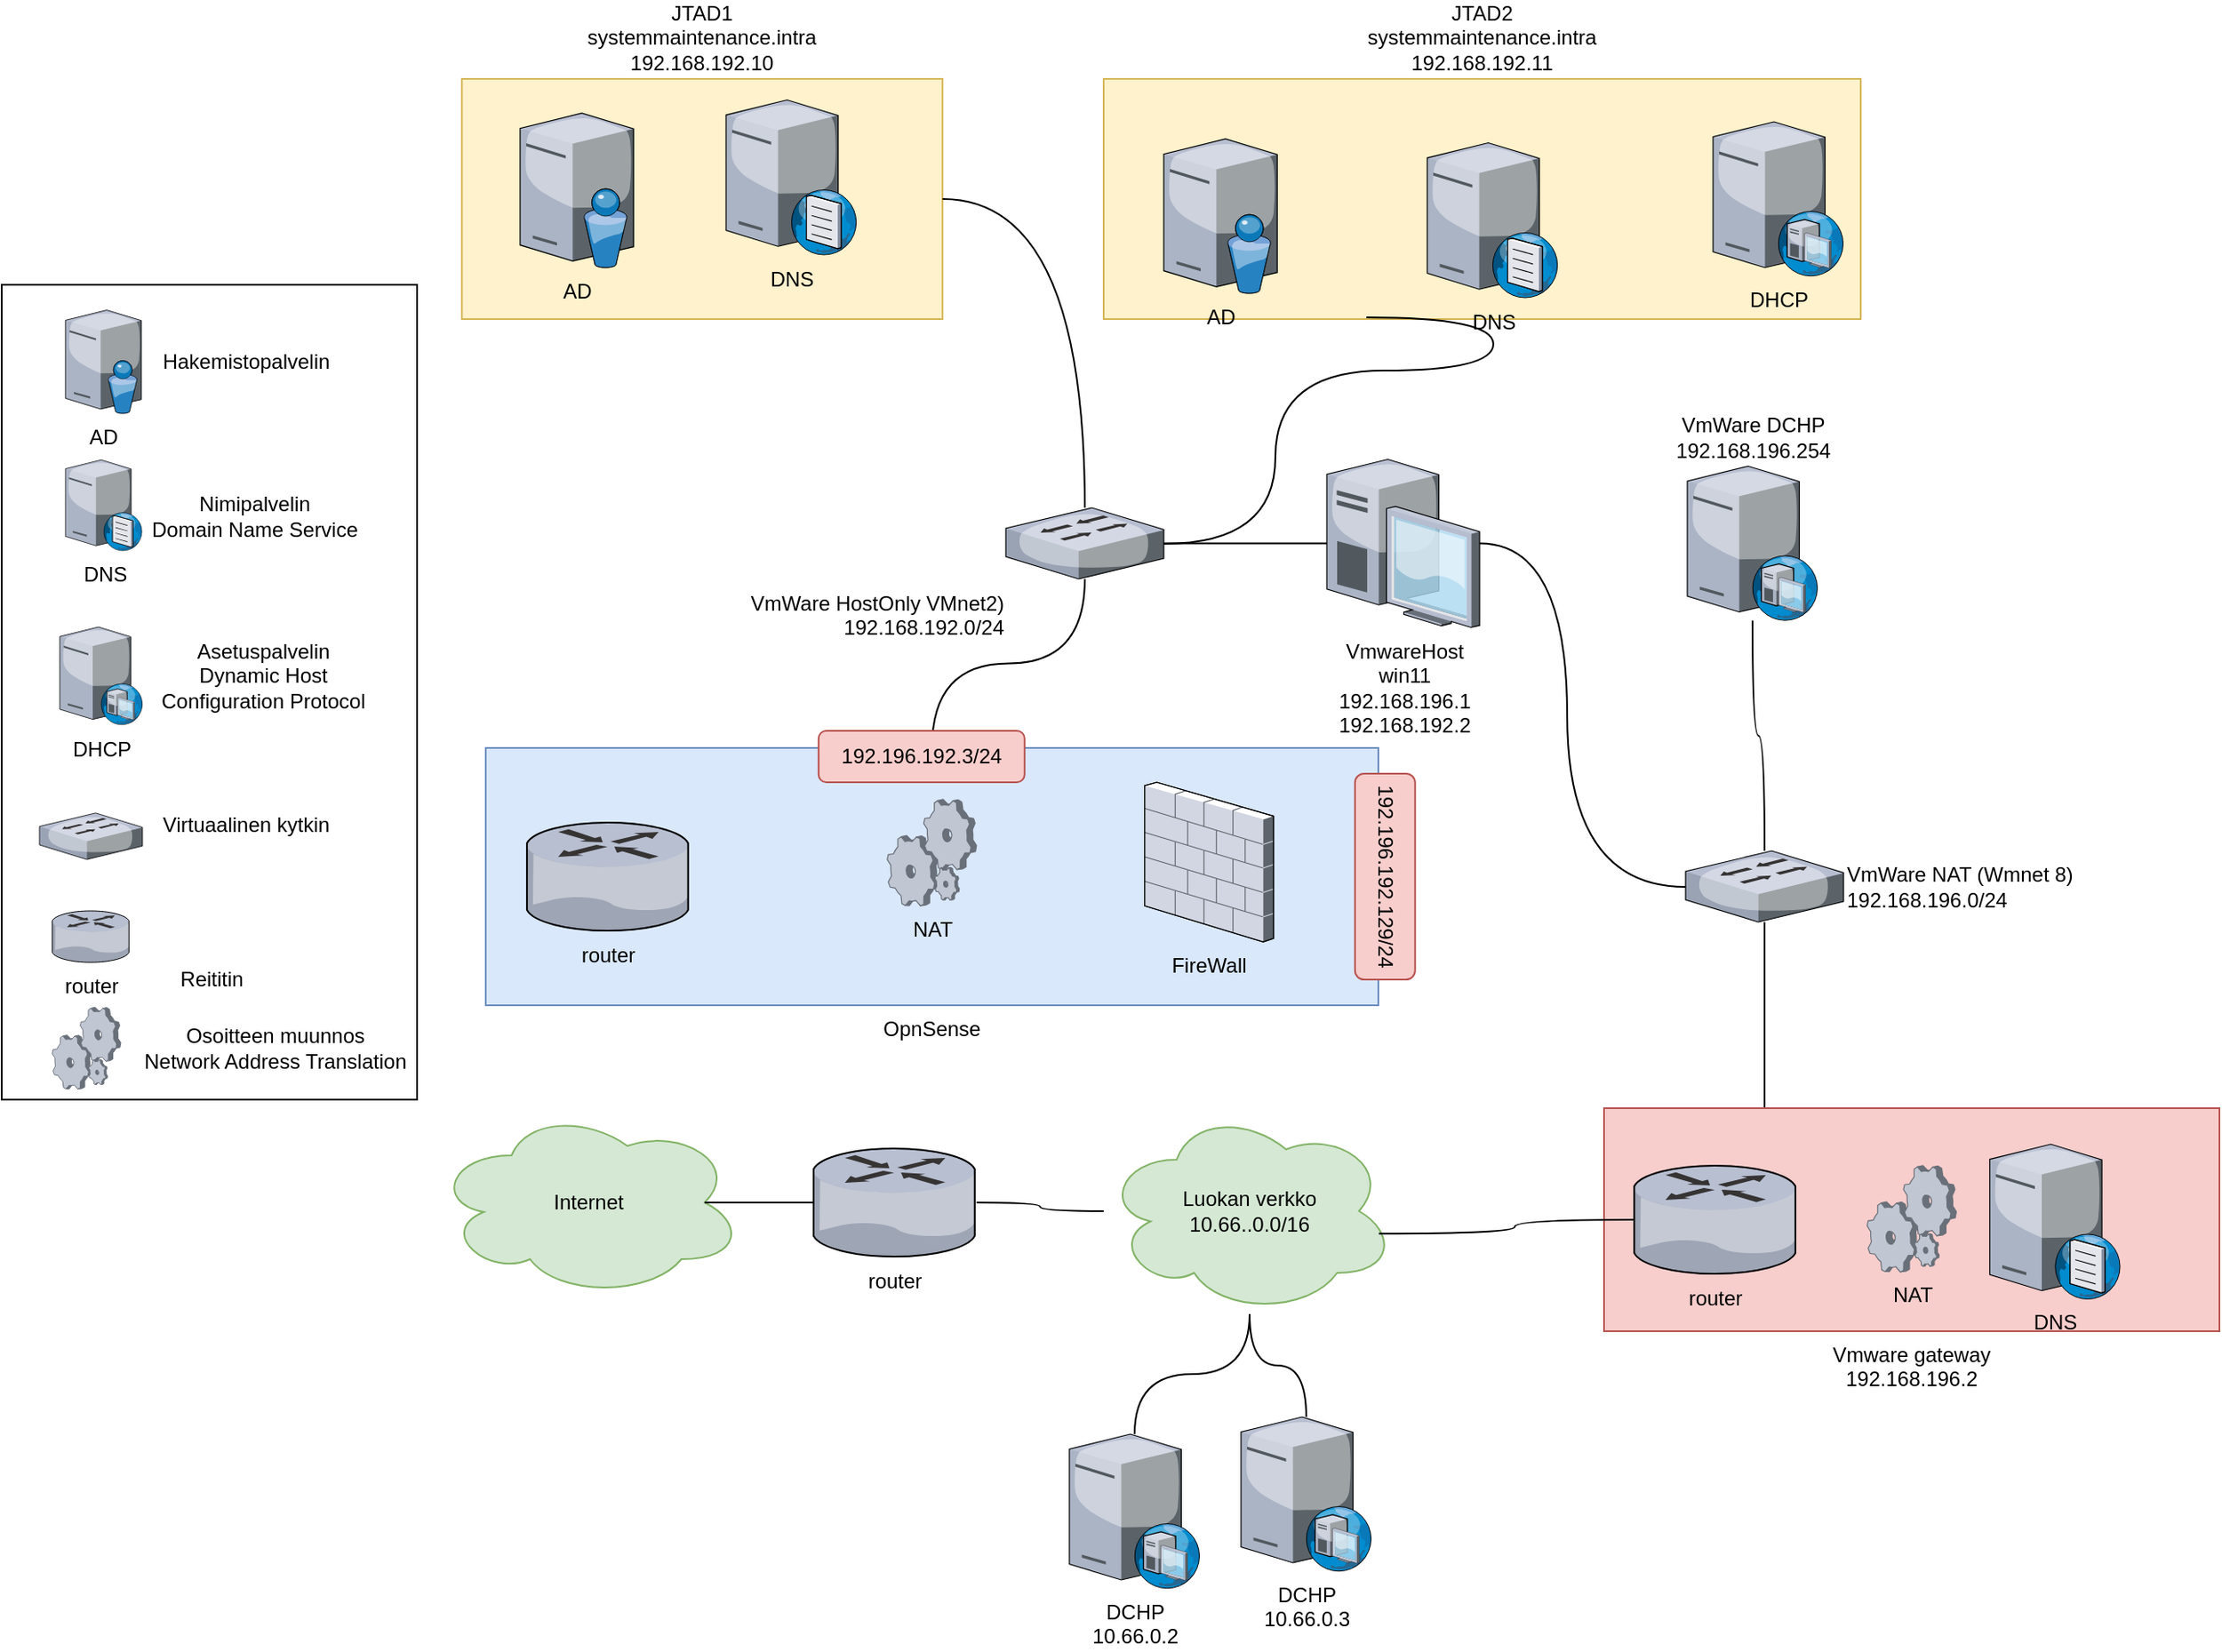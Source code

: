 <mxfile version="20.6.2" type="device"><diagram id="ndF69ZTKd1RfCp17hW2q" name="Page-1"><mxGraphModel dx="2272" dy="2054" grid="1" gridSize="10" guides="1" tooltips="1" connect="1" arrows="1" fold="1" page="1" pageScale="1" pageWidth="850" pageHeight="1100" math="0" shadow="0"><root><mxCell id="0"/><mxCell id="1" parent="0"/><mxCell id="uzRV-soPu9lA2MZruEvs-52" style="edgeStyle=orthogonalEdgeStyle;curved=1;orthogonalLoop=1;jettySize=auto;html=1;endArrow=none;endFill=0;" edge="1" parent="1" source="uzRV-soPu9lA2MZruEvs-1" target="uzRV-soPu9lA2MZruEvs-39"><mxGeometry relative="1" as="geometry"/></mxCell><mxCell id="uzRV-soPu9lA2MZruEvs-56" style="edgeStyle=orthogonalEdgeStyle;curved=1;orthogonalLoop=1;jettySize=auto;html=1;endArrow=none;endFill=0;" edge="1" parent="1" source="uzRV-soPu9lA2MZruEvs-1" target="uzRV-soPu9lA2MZruEvs-37"><mxGeometry relative="1" as="geometry"/></mxCell><mxCell id="uzRV-soPu9lA2MZruEvs-57" style="edgeStyle=orthogonalEdgeStyle;curved=1;orthogonalLoop=1;jettySize=auto;html=1;endArrow=none;endFill=0;" edge="1" parent="1" source="uzRV-soPu9lA2MZruEvs-1" target="uzRV-soPu9lA2MZruEvs-36"><mxGeometry relative="1" as="geometry"/></mxCell><mxCell id="uzRV-soPu9lA2MZruEvs-1" value="Luokan verkko&lt;br&gt;10.66..0.0/16" style="ellipse;shape=cloud;whiteSpace=wrap;html=1;fillColor=#d5e8d4;strokeColor=#82b366;" vertex="1" parent="1"><mxGeometry x="40" y="-430" width="170" height="120" as="geometry"/></mxCell><mxCell id="uzRV-soPu9lA2MZruEvs-47" style="edgeStyle=orthogonalEdgeStyle;curved=1;orthogonalLoop=1;jettySize=auto;html=1;endArrow=none;endFill=0;" edge="1" parent="1" source="uzRV-soPu9lA2MZruEvs-2" target="uzRV-soPu9lA2MZruEvs-23"><mxGeometry relative="1" as="geometry"><Array as="points"><mxPoint x="310" y="-759"/><mxPoint x="310" y="-559"/></Array></mxGeometry></mxCell><mxCell id="uzRV-soPu9lA2MZruEvs-2" value="VmwareHost&lt;br&gt;win11&lt;br&gt;192.168.196.1&lt;br&gt;192.168.192.2" style="verticalLabelPosition=bottom;sketch=0;aspect=fixed;html=1;verticalAlign=top;strokeColor=none;align=center;outlineConnect=0;shape=mxgraph.citrix.desktop;" vertex="1" parent="1"><mxGeometry x="170" y="-808.25" width="89" height="98" as="geometry"/></mxCell><mxCell id="uzRV-soPu9lA2MZruEvs-49" style="edgeStyle=orthogonalEdgeStyle;curved=1;orthogonalLoop=1;jettySize=auto;html=1;endArrow=none;endFill=0;" edge="1" parent="1" source="uzRV-soPu9lA2MZruEvs-23"><mxGeometry relative="1" as="geometry"><mxPoint x="425" y="-430" as="targetPoint"/></mxGeometry></mxCell><mxCell id="uzRV-soPu9lA2MZruEvs-23" value="VmWare NAT (Wmnet 8)&lt;br&gt;192.168.196.0/24" style="verticalLabelPosition=middle;sketch=0;aspect=fixed;html=1;verticalAlign=middle;strokeColor=none;align=left;outlineConnect=0;shape=mxgraph.citrix.switch;labelPosition=right;" vertex="1" parent="1"><mxGeometry x="379" y="-580" width="92" height="41.5" as="geometry"/></mxCell><mxCell id="uzRV-soPu9lA2MZruEvs-43" style="edgeStyle=orthogonalEdgeStyle;curved=1;orthogonalLoop=1;jettySize=auto;html=1;endArrow=none;endFill=0;" edge="1" parent="1" source="uzRV-soPu9lA2MZruEvs-24" target="uzRV-soPu9lA2MZruEvs-19"><mxGeometry relative="1" as="geometry"/></mxCell><mxCell id="uzRV-soPu9lA2MZruEvs-45" style="edgeStyle=orthogonalEdgeStyle;curved=1;orthogonalLoop=1;jettySize=auto;html=1;endArrow=none;endFill=0;" edge="1" parent="1" source="uzRV-soPu9lA2MZruEvs-24" target="uzRV-soPu9lA2MZruEvs-2"><mxGeometry relative="1" as="geometry"/></mxCell><mxCell id="uzRV-soPu9lA2MZruEvs-24" value="VmWare HostOnly VMnet2)&lt;br&gt;192.168.192.0/24" style="verticalLabelPosition=bottom;sketch=0;aspect=fixed;html=1;verticalAlign=top;strokeColor=none;align=right;outlineConnect=0;shape=mxgraph.citrix.switch;labelPosition=left;" vertex="1" parent="1"><mxGeometry x="-17" y="-780" width="92" height="41.5" as="geometry"/></mxCell><mxCell id="uzRV-soPu9lA2MZruEvs-32" value="Vmware gateway&#10;192.168.196.2" style="group;labelPosition=center;verticalLabelPosition=bottom;align=center;verticalAlign=top;" vertex="1" connectable="0" parent="1"><mxGeometry x="331.5" y="-430" width="358.5" height="130" as="geometry"/></mxCell><mxCell id="uzRV-soPu9lA2MZruEvs-30" value="" style="group;fillColor=#f8cecc;strokeColor=#b85450;container=0;" vertex="1" connectable="0" parent="uzRV-soPu9lA2MZruEvs-32"><mxGeometry width="358.5" height="130" as="geometry"/></mxCell><mxCell id="uzRV-soPu9lA2MZruEvs-27" value="DNS" style="verticalLabelPosition=bottom;sketch=0;aspect=fixed;html=1;verticalAlign=top;strokeColor=none;align=center;outlineConnect=0;shape=mxgraph.citrix.dns_server;" vertex="1" parent="uzRV-soPu9lA2MZruEvs-32"><mxGeometry x="224.718" y="18.75" width="76.5" height="92.5" as="geometry"/></mxCell><mxCell id="uzRV-soPu9lA2MZruEvs-28" value="router" style="verticalLabelPosition=bottom;sketch=0;aspect=fixed;html=1;verticalAlign=top;strokeColor=none;align=center;outlineConnect=0;shape=mxgraph.citrix.router;" vertex="1" parent="uzRV-soPu9lA2MZruEvs-32"><mxGeometry x="17.488" y="33.47" width="95" height="63.05" as="geometry"/></mxCell><mxCell id="uzRV-soPu9lA2MZruEvs-74" value="NAT" style="verticalLabelPosition=bottom;sketch=0;aspect=fixed;html=1;verticalAlign=top;strokeColor=none;align=center;outlineConnect=0;shape=mxgraph.citrix.process;" vertex="1" parent="uzRV-soPu9lA2MZruEvs-32"><mxGeometry x="153.25" y="33.47" width="52" height="62" as="geometry"/></mxCell><mxCell id="uzRV-soPu9lA2MZruEvs-48" style="edgeStyle=orthogonalEdgeStyle;curved=1;orthogonalLoop=1;jettySize=auto;html=1;endArrow=none;endFill=0;" edge="1" parent="1" source="uzRV-soPu9lA2MZruEvs-33" target="uzRV-soPu9lA2MZruEvs-23"><mxGeometry relative="1" as="geometry"/></mxCell><mxCell id="uzRV-soPu9lA2MZruEvs-33" value="VmWare DCHP&lt;br&gt;192.168.196.254" style="verticalLabelPosition=top;sketch=0;aspect=fixed;html=1;verticalAlign=bottom;strokeColor=none;align=center;outlineConnect=0;shape=mxgraph.citrix.dhcp_server;labelPosition=center;" vertex="1" parent="1"><mxGeometry x="380" y="-804.25" width="76" height="90" as="geometry"/></mxCell><mxCell id="uzRV-soPu9lA2MZruEvs-35" value="" style="group" vertex="1" connectable="0" parent="1"><mxGeometry x="-333.9" y="-1030" width="280" height="140" as="geometry"/></mxCell><mxCell id="uzRV-soPu9lA2MZruEvs-6" value="JTAD1&lt;br&gt;systemmaintenance.intra&lt;br&gt;192.168.192.10" style="rounded=0;whiteSpace=wrap;html=1;fillColor=#fff2cc;strokeColor=#d6b656;labelPosition=center;verticalLabelPosition=top;align=center;verticalAlign=bottom;" vertex="1" parent="uzRV-soPu9lA2MZruEvs-35"><mxGeometry width="280" height="140" as="geometry"/></mxCell><mxCell id="uzRV-soPu9lA2MZruEvs-5" value="AD" style="verticalLabelPosition=bottom;sketch=0;aspect=fixed;html=1;verticalAlign=top;strokeColor=none;align=center;outlineConnect=0;shape=mxgraph.citrix.directory_server;" vertex="1" parent="uzRV-soPu9lA2MZruEvs-35"><mxGeometry x="33.9" y="20" width="66.1" height="90" as="geometry"/></mxCell><mxCell id="uzRV-soPu9lA2MZruEvs-7" value="DNS" style="verticalLabelPosition=bottom;sketch=0;aspect=fixed;html=1;verticalAlign=top;strokeColor=none;align=center;outlineConnect=0;shape=mxgraph.citrix.dns_server;" vertex="1" parent="uzRV-soPu9lA2MZruEvs-35"><mxGeometry x="153.9" y="10" width="76.5" height="92.5" as="geometry"/></mxCell><mxCell id="uzRV-soPu9lA2MZruEvs-13" value="JTAD2&lt;br&gt;systemmaintenance.intra&lt;br&gt;192.168.192.11" style="rounded=0;whiteSpace=wrap;html=1;fillColor=#fff2cc;strokeColor=#d6b656;labelPosition=center;verticalLabelPosition=top;align=center;verticalAlign=bottom;" vertex="1" parent="1"><mxGeometry x="40" y="-1030" width="441" height="140" as="geometry"/></mxCell><mxCell id="uzRV-soPu9lA2MZruEvs-14" value="AD" style="verticalLabelPosition=bottom;sketch=0;aspect=fixed;html=1;verticalAlign=top;strokeColor=none;align=center;outlineConnect=0;shape=mxgraph.citrix.directory_server;" vertex="1" parent="1"><mxGeometry x="75" y="-995" width="66.1" height="90" as="geometry"/></mxCell><mxCell id="uzRV-soPu9lA2MZruEvs-44" style="edgeStyle=orthogonalEdgeStyle;curved=1;orthogonalLoop=1;jettySize=auto;html=1;endArrow=none;endFill=0;exitX=0.347;exitY=0.993;exitDx=0;exitDy=0;exitPerimeter=0;" edge="1" parent="1" source="uzRV-soPu9lA2MZruEvs-13" target="uzRV-soPu9lA2MZruEvs-24"><mxGeometry relative="1" as="geometry"><Array as="points"><mxPoint x="267" y="-891"/><mxPoint x="267" y="-860"/><mxPoint x="140" y="-860"/><mxPoint x="140" y="-759"/></Array></mxGeometry></mxCell><mxCell id="uzRV-soPu9lA2MZruEvs-15" value="DNS" style="verticalLabelPosition=bottom;sketch=0;aspect=fixed;html=1;verticalAlign=top;strokeColor=none;align=center;outlineConnect=0;shape=mxgraph.citrix.dns_server;" vertex="1" parent="1"><mxGeometry x="228.5" y="-995" width="76.5" height="92.5" as="geometry"/></mxCell><mxCell id="uzRV-soPu9lA2MZruEvs-18" value="DHCP" style="verticalLabelPosition=bottom;sketch=0;aspect=fixed;html=1;verticalAlign=top;strokeColor=none;align=center;outlineConnect=0;shape=mxgraph.citrix.dhcp_server;" vertex="1" parent="1"><mxGeometry x="395" y="-1005" width="76" height="90" as="geometry"/></mxCell><mxCell id="uzRV-soPu9lA2MZruEvs-36" value="DCHP&lt;br&gt;10.66.0.3" style="verticalLabelPosition=bottom;sketch=0;aspect=fixed;html=1;verticalAlign=top;strokeColor=none;align=center;outlineConnect=0;shape=mxgraph.citrix.dhcp_server;" vertex="1" parent="1"><mxGeometry x="120.0" y="-250" width="76" height="90" as="geometry"/></mxCell><mxCell id="uzRV-soPu9lA2MZruEvs-37" value="DCHP&lt;br&gt;10.66.0.2" style="verticalLabelPosition=bottom;sketch=0;aspect=fixed;html=1;verticalAlign=top;strokeColor=none;align=center;outlineConnect=0;shape=mxgraph.citrix.dhcp_server;" vertex="1" parent="1"><mxGeometry x="20" y="-240" width="76" height="90" as="geometry"/></mxCell><mxCell id="uzRV-soPu9lA2MZruEvs-38" value="Internet" style="ellipse;shape=cloud;whiteSpace=wrap;html=1;fillColor=#d5e8d4;strokeColor=#82b366;" vertex="1" parent="1"><mxGeometry x="-350" y="-430" width="180" height="110" as="geometry"/></mxCell><mxCell id="uzRV-soPu9lA2MZruEvs-19" value="OpnSense" style="rounded=0;whiteSpace=wrap;html=1;fillColor=#dae8fc;strokeColor=#6c8ebf;labelPosition=center;verticalLabelPosition=bottom;align=center;verticalAlign=top;" vertex="1" parent="1"><mxGeometry x="-320" y="-640" width="520" height="150" as="geometry"/></mxCell><mxCell id="uzRV-soPu9lA2MZruEvs-4" value="router" style="verticalLabelPosition=bottom;sketch=0;aspect=fixed;html=1;verticalAlign=top;strokeColor=none;align=center;outlineConnect=0;shape=mxgraph.citrix.router;" vertex="1" parent="1"><mxGeometry x="-296.1" y="-596.53" width="95" height="63.05" as="geometry"/></mxCell><mxCell id="uzRV-soPu9lA2MZruEvs-20" value="FireWall" style="verticalLabelPosition=bottom;sketch=0;aspect=fixed;html=1;verticalAlign=top;strokeColor=none;align=center;outlineConnect=0;shape=mxgraph.citrix.firewall;" vertex="1" parent="1"><mxGeometry x="63.9" y="-620" width="75" height="93" as="geometry"/></mxCell><mxCell id="uzRV-soPu9lA2MZruEvs-21" value="NAT" style="verticalLabelPosition=bottom;sketch=0;aspect=fixed;html=1;verticalAlign=top;strokeColor=none;align=center;outlineConnect=0;shape=mxgraph.citrix.process;" vertex="1" parent="1"><mxGeometry x="-86.1" y="-610" width="52" height="62" as="geometry"/></mxCell><mxCell id="uzRV-soPu9lA2MZruEvs-25" value="192.196.192.3/24" style="rounded=1;whiteSpace=wrap;html=1;fillColor=#f8cecc;strokeColor=#b85450;" vertex="1" parent="1"><mxGeometry x="-126.1" y="-650" width="120" height="30" as="geometry"/></mxCell><mxCell id="uzRV-soPu9lA2MZruEvs-26" value="192.196.192.129/24" style="rounded=1;whiteSpace=wrap;html=1;fillColor=#f8cecc;strokeColor=#b85450;rotation=90;" vertex="1" parent="1"><mxGeometry x="143.9" y="-582.5" width="120" height="35" as="geometry"/></mxCell><mxCell id="uzRV-soPu9lA2MZruEvs-53" style="edgeStyle=orthogonalEdgeStyle;curved=1;orthogonalLoop=1;jettySize=auto;html=1;entryX=0.875;entryY=0.5;entryDx=0;entryDy=0;entryPerimeter=0;endArrow=none;endFill=0;" edge="1" parent="1" source="uzRV-soPu9lA2MZruEvs-39" target="uzRV-soPu9lA2MZruEvs-38"><mxGeometry relative="1" as="geometry"/></mxCell><mxCell id="uzRV-soPu9lA2MZruEvs-39" value="router" style="verticalLabelPosition=bottom;sketch=0;aspect=fixed;html=1;verticalAlign=top;strokeColor=none;align=center;outlineConnect=0;shape=mxgraph.citrix.router;" vertex="1" parent="1"><mxGeometry x="-129.1" y="-406.53" width="95" height="63.05" as="geometry"/></mxCell><mxCell id="uzRV-soPu9lA2MZruEvs-41" style="edgeStyle=orthogonalEdgeStyle;orthogonalLoop=1;jettySize=auto;html=1;curved=1;endArrow=none;endFill=0;" edge="1" parent="1" source="uzRV-soPu9lA2MZruEvs-6" target="uzRV-soPu9lA2MZruEvs-24"><mxGeometry relative="1" as="geometry"/></mxCell><mxCell id="uzRV-soPu9lA2MZruEvs-50" style="edgeStyle=orthogonalEdgeStyle;curved=1;orthogonalLoop=1;jettySize=auto;html=1;entryX=0.943;entryY=0.609;entryDx=0;entryDy=0;entryPerimeter=0;endArrow=none;endFill=0;" edge="1" parent="1" source="uzRV-soPu9lA2MZruEvs-28" target="uzRV-soPu9lA2MZruEvs-1"><mxGeometry relative="1" as="geometry"/></mxCell><mxCell id="uzRV-soPu9lA2MZruEvs-73" value="" style="group" vertex="1" connectable="0" parent="1"><mxGeometry x="-602" y="-910" width="249.4" height="475" as="geometry"/></mxCell><mxCell id="uzRV-soPu9lA2MZruEvs-69" value="" style="rounded=0;whiteSpace=wrap;html=1;" vertex="1" parent="uzRV-soPu9lA2MZruEvs-73"><mxGeometry width="242" height="475" as="geometry"/></mxCell><mxCell id="uzRV-soPu9lA2MZruEvs-58" value="AD" style="verticalLabelPosition=bottom;sketch=0;aspect=fixed;html=1;verticalAlign=top;strokeColor=none;align=center;outlineConnect=0;shape=mxgraph.citrix.directory_server;" vertex="1" parent="uzRV-soPu9lA2MZruEvs-73"><mxGeometry x="37.13" y="14.76" width="44.25" height="60.25" as="geometry"/></mxCell><mxCell id="uzRV-soPu9lA2MZruEvs-59" value="Hakemistopalvelin&lt;br&gt;" style="text;html=1;align=center;verticalAlign=middle;resizable=0;points=[];autosize=1;strokeColor=none;fillColor=none;" vertex="1" parent="uzRV-soPu9lA2MZruEvs-73"><mxGeometry x="82" y="29.88" width="120" height="30" as="geometry"/></mxCell><mxCell id="uzRV-soPu9lA2MZruEvs-60" value="DNS" style="verticalLabelPosition=bottom;sketch=0;aspect=fixed;html=1;verticalAlign=top;strokeColor=none;align=center;outlineConnect=0;shape=mxgraph.citrix.dns_server;" vertex="1" parent="uzRV-soPu9lA2MZruEvs-73"><mxGeometry x="37.13" y="100.75" width="44.87" height="54.25" as="geometry"/></mxCell><mxCell id="uzRV-soPu9lA2MZruEvs-61" value="Nimipalvelin&lt;br&gt;Domain Name Service" style="text;html=1;align=center;verticalAlign=middle;resizable=0;points=[];autosize=1;strokeColor=none;fillColor=none;" vertex="1" parent="uzRV-soPu9lA2MZruEvs-73"><mxGeometry x="76.87" y="115" width="140" height="40" as="geometry"/></mxCell><mxCell id="uzRV-soPu9lA2MZruEvs-62" value="DHCP" style="verticalLabelPosition=bottom;sketch=0;aspect=fixed;html=1;verticalAlign=top;strokeColor=none;align=center;outlineConnect=0;shape=mxgraph.citrix.dhcp_server;" vertex="1" parent="uzRV-soPu9lA2MZruEvs-73"><mxGeometry x="33.87" y="199.5" width="48.13" height="57" as="geometry"/></mxCell><mxCell id="uzRV-soPu9lA2MZruEvs-63" value="Asetuspalvelin&lt;br&gt;Dynamic Host &lt;br&gt;Configuration Protocol" style="text;html=1;align=center;verticalAlign=middle;resizable=0;points=[];autosize=1;strokeColor=none;fillColor=none;" vertex="1" parent="uzRV-soPu9lA2MZruEvs-73"><mxGeometry x="82" y="198" width="140" height="60" as="geometry"/></mxCell><mxCell id="uzRV-soPu9lA2MZruEvs-64" value="" style="verticalLabelPosition=bottom;sketch=0;aspect=fixed;html=1;verticalAlign=top;strokeColor=none;align=right;outlineConnect=0;shape=mxgraph.citrix.switch;labelPosition=left;" vertex="1" parent="uzRV-soPu9lA2MZruEvs-73"><mxGeometry x="22" y="307.94" width="60" height="27.06" as="geometry"/></mxCell><mxCell id="uzRV-soPu9lA2MZruEvs-65" value="Virtuaalinen kytkin" style="text;html=1;align=center;verticalAlign=middle;resizable=0;points=[];autosize=1;strokeColor=none;fillColor=none;" vertex="1" parent="uzRV-soPu9lA2MZruEvs-73"><mxGeometry x="82" y="300" width="120" height="30" as="geometry"/></mxCell><mxCell id="uzRV-soPu9lA2MZruEvs-66" value="router" style="verticalLabelPosition=bottom;sketch=0;aspect=fixed;html=1;verticalAlign=top;strokeColor=none;align=center;outlineConnect=0;shape=mxgraph.citrix.router;" vertex="1" parent="uzRV-soPu9lA2MZruEvs-73"><mxGeometry x="29.4" y="365" width="45.2" height="30" as="geometry"/></mxCell><mxCell id="uzRV-soPu9lA2MZruEvs-67" value="Reititin" style="text;html=1;align=center;verticalAlign=middle;resizable=0;points=[];autosize=1;strokeColor=none;fillColor=none;" vertex="1" parent="uzRV-soPu9lA2MZruEvs-73"><mxGeometry x="92" y="390" width="60" height="30" as="geometry"/></mxCell><mxCell id="uzRV-soPu9lA2MZruEvs-71" value="" style="verticalLabelPosition=bottom;sketch=0;aspect=fixed;html=1;verticalAlign=top;strokeColor=none;align=center;outlineConnect=0;shape=mxgraph.citrix.process;" vertex="1" parent="uzRV-soPu9lA2MZruEvs-73"><mxGeometry x="29.4" y="421.16" width="40" height="47.69" as="geometry"/></mxCell><mxCell id="uzRV-soPu9lA2MZruEvs-72" value="Osoitteen muunnos&lt;br&gt;Network Address Translation" style="text;html=1;align=center;verticalAlign=middle;resizable=0;points=[];autosize=1;strokeColor=none;fillColor=none;" vertex="1" parent="uzRV-soPu9lA2MZruEvs-73"><mxGeometry x="69.4" y="425" width="180" height="40" as="geometry"/></mxCell></root></mxGraphModel></diagram></mxfile>